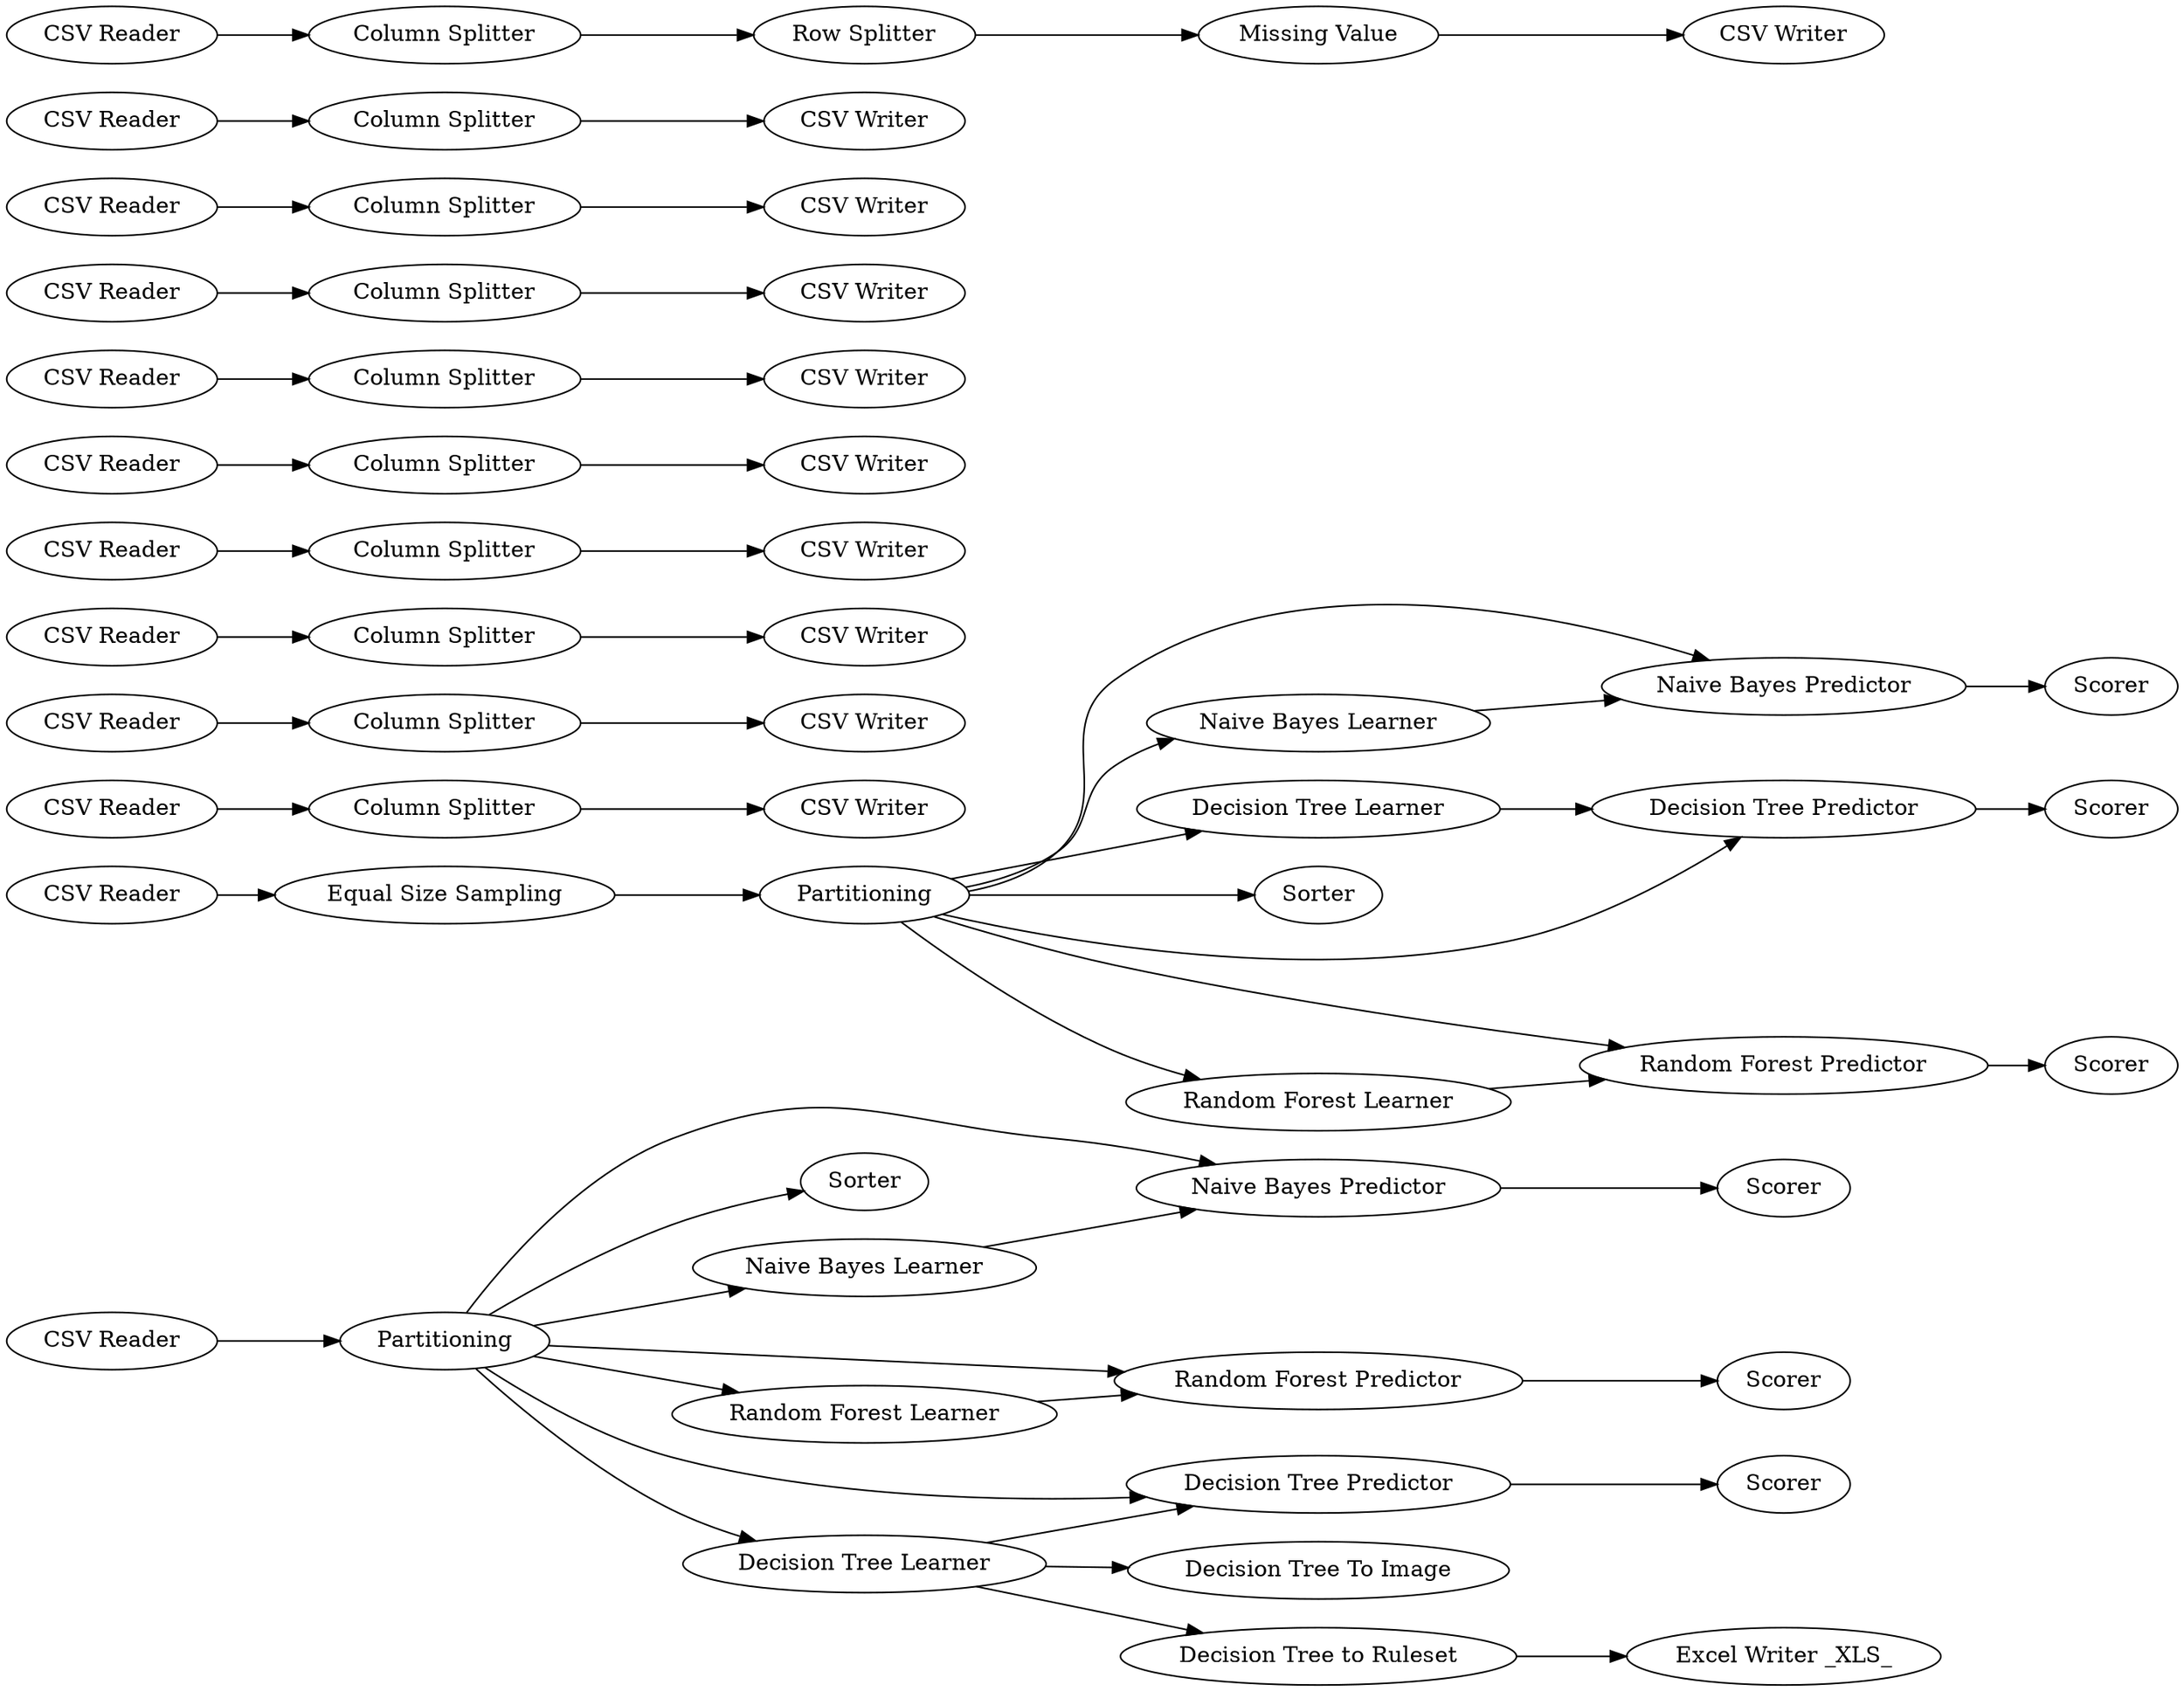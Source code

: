 digraph {
	"-6380814415302378355_10" [label=Partitioning]
	"-6380814415302378355_132" [label="CSV Reader"]
	"-6380814415302378355_50" [label="CSV Writer"]
	"-6380814415302378355_44" [label="Excel Writer _XLS_"]
	"-6380814415302378355_155" [label="CSV Reader"]
	"-6380814415302378355_139" [label="Column Splitter"]
	"-6380814415302378355_26" [label="Naive Bayes Predictor"]
	"-6380814415302378355_159" [label="Column Splitter"]
	"-6380814415302378355_24" [label=Scorer]
	"-6380814415302378355_162" [label="CSV Reader"]
	"-6380814415302378355_172" [label="CSV Writer"]
	"-6380814415302378355_164" [label="CSV Writer"]
	"-6380814415302378355_165" [label="CSV Writer"]
	"-6380814415302378355_48" [label="Column Splitter"]
	"-6380814415302378355_166" [label="CSV Reader"]
	"-6380814415302378355_168" [label="CSV Reader"]
	"-6380814415302378355_158" [label="Column Splitter"]
	"-6380814415302378355_151" [label="CSV Writer"]
	"-6380814415302378355_157" [label="CSV Reader"]
	"-6380814415302378355_171" [label="CSV Reader"]
	"-6380814415302378355_141" [label="CSV Writer"]
	"-6380814415302378355_175" [label="CSV Reader"]
	"-6380814415302378355_27" [label=Scorer]
	"-6380814415302378355_163" [label="CSV Writer"]
	"-6380814415302378355_42" [label=Sorter]
	"-6380814415302378355_12" [label="Decision Tree Predictor"]
	"-6380814415302378355_154" [label="CSV Reader"]
	"-6380814415302378355_127" [label="Naive Bayes Predictor"]
	"-6380814415302378355_41" [label="Decision Tree to Ruleset"]
	"-6380814415302378355_173" [label="Column Splitter"]
	"-6380814415302378355_130" [label="Naive Bayes Learner"]
	"-6380814415302378355_129" [label="Decision Tree Learner"]
	"-6380814415302378355_23" [label="Random Forest Predictor"]
	"-6380814415302378355_25" [label="Naive Bayes Learner"]
	"-6380814415302378355_145" [label="Column Splitter"]
	"-6380814415302378355_152" [label="Missing Value"]
	"-6380814415302378355_38" [label="CSV Reader"]
	"-6380814415302378355_126" [label=Scorer]
	"-6380814415302378355_170" [label="Column Splitter"]
	"-6380814415302378355_136" [label=Partitioning]
	"-6380814415302378355_125" [label=Sorter]
	"-6380814415302378355_156" [label="CSV Reader"]
	"-6380814415302378355_169" [label="CSV Writer"]
	"-6380814415302378355_11" [label="Decision Tree Learner"]
	"-6380814415302378355_167" [label="Column Splitter"]
	"-6380814415302378355_174" [label="Equal Size Sampling"]
	"-6380814415302378355_131" [label="Random Forest Predictor"]
	"-6380814415302378355_161" [label="Column Splitter"]
	"-6380814415302378355_135" [label="Random Forest Learner"]
	"-6380814415302378355_13" [label=Scorer]
	"-6380814415302378355_149" [label="Column Splitter"]
	"-6380814415302378355_150" [label="Row Splitter"]
	"-6380814415302378355_128" [label=Scorer]
	"-6380814415302378355_144" [label="CSV Writer"]
	"-6380814415302378355_133" [label=Scorer]
	"-6380814415302378355_134" [label="Decision Tree Predictor"]
	"-6380814415302378355_160" [label="CSV Writer"]
	"-6380814415302378355_40" [label="Decision Tree To Image"]
	"-6380814415302378355_153" [label="CSV Reader"]
	"-6380814415302378355_22" [label="Random Forest Learner"]
	"-6380814415302378355_11" -> "-6380814415302378355_41"
	"-6380814415302378355_11" -> "-6380814415302378355_12"
	"-6380814415302378355_170" -> "-6380814415302378355_169"
	"-6380814415302378355_10" -> "-6380814415302378355_23"
	"-6380814415302378355_145" -> "-6380814415302378355_144"
	"-6380814415302378355_26" -> "-6380814415302378355_27"
	"-6380814415302378355_159" -> "-6380814415302378355_163"
	"-6380814415302378355_129" -> "-6380814415302378355_134"
	"-6380814415302378355_10" -> "-6380814415302378355_25"
	"-6380814415302378355_139" -> "-6380814415302378355_141"
	"-6380814415302378355_166" -> "-6380814415302378355_167"
	"-6380814415302378355_153" -> "-6380814415302378355_48"
	"-6380814415302378355_156" -> "-6380814415302378355_159"
	"-6380814415302378355_168" -> "-6380814415302378355_170"
	"-6380814415302378355_135" -> "-6380814415302378355_131"
	"-6380814415302378355_132" -> "-6380814415302378355_174"
	"-6380814415302378355_131" -> "-6380814415302378355_126"
	"-6380814415302378355_152" -> "-6380814415302378355_151"
	"-6380814415302378355_48" -> "-6380814415302378355_50"
	"-6380814415302378355_23" -> "-6380814415302378355_24"
	"-6380814415302378355_38" -> "-6380814415302378355_10"
	"-6380814415302378355_10" -> "-6380814415302378355_11"
	"-6380814415302378355_136" -> "-6380814415302378355_130"
	"-6380814415302378355_136" -> "-6380814415302378355_131"
	"-6380814415302378355_10" -> "-6380814415302378355_26"
	"-6380814415302378355_11" -> "-6380814415302378355_40"
	"-6380814415302378355_173" -> "-6380814415302378355_172"
	"-6380814415302378355_161" -> "-6380814415302378355_160"
	"-6380814415302378355_136" -> "-6380814415302378355_134"
	"-6380814415302378355_130" -> "-6380814415302378355_127"
	"-6380814415302378355_158" -> "-6380814415302378355_164"
	"-6380814415302378355_175" -> "-6380814415302378355_149"
	"-6380814415302378355_127" -> "-6380814415302378355_133"
	"-6380814415302378355_149" -> "-6380814415302378355_150"
	"-6380814415302378355_136" -> "-6380814415302378355_129"
	"-6380814415302378355_25" -> "-6380814415302378355_26"
	"-6380814415302378355_171" -> "-6380814415302378355_173"
	"-6380814415302378355_10" -> "-6380814415302378355_42"
	"-6380814415302378355_136" -> "-6380814415302378355_125"
	"-6380814415302378355_167" -> "-6380814415302378355_165"
	"-6380814415302378355_157" -> "-6380814415302378355_158"
	"-6380814415302378355_22" -> "-6380814415302378355_23"
	"-6380814415302378355_12" -> "-6380814415302378355_13"
	"-6380814415302378355_162" -> "-6380814415302378355_161"
	"-6380814415302378355_136" -> "-6380814415302378355_135"
	"-6380814415302378355_10" -> "-6380814415302378355_22"
	"-6380814415302378355_134" -> "-6380814415302378355_128"
	"-6380814415302378355_155" -> "-6380814415302378355_145"
	"-6380814415302378355_136" -> "-6380814415302378355_127"
	"-6380814415302378355_154" -> "-6380814415302378355_139"
	"-6380814415302378355_174" -> "-6380814415302378355_136"
	"-6380814415302378355_10" -> "-6380814415302378355_12"
	"-6380814415302378355_41" -> "-6380814415302378355_44"
	"-6380814415302378355_150" -> "-6380814415302378355_152"
	rankdir=LR
}
